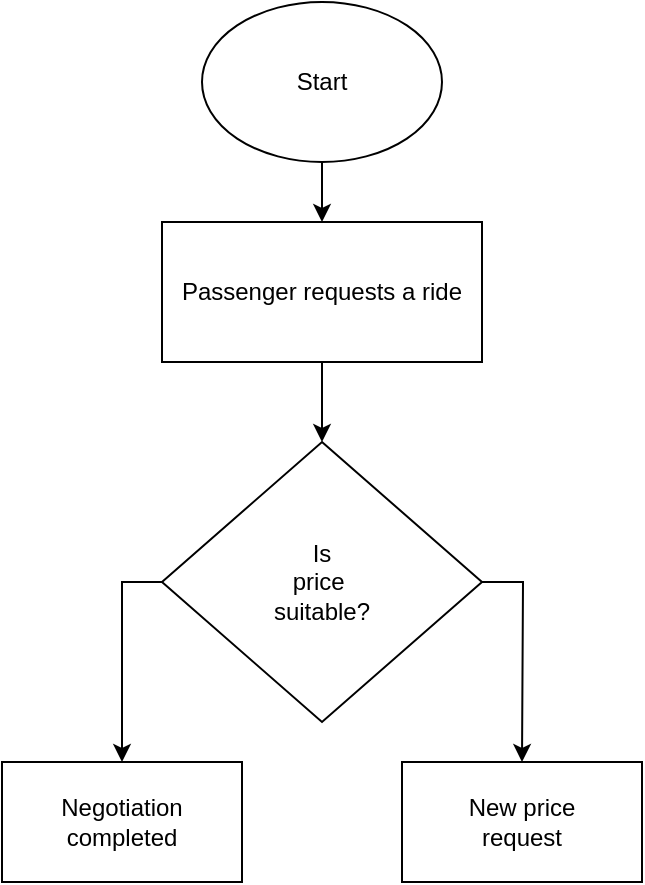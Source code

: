 <mxfile version="16.6.5" type="github">
  <diagram id="qrFzr8M6gn4D2GWuaVT7" name="Page-1">
    <mxGraphModel dx="946" dy="566" grid="1" gridSize="10" guides="1" tooltips="1" connect="1" arrows="1" fold="1" page="1" pageScale="1" pageWidth="850" pageHeight="1100" math="0" shadow="0">
      <root>
        <mxCell id="0" />
        <mxCell id="1" parent="0" />
        <mxCell id="b35UdGzB9y71jdkBOKCq-3" style="edgeStyle=orthogonalEdgeStyle;rounded=0;orthogonalLoop=1;jettySize=auto;html=1;entryX=0.5;entryY=0;entryDx=0;entryDy=0;" edge="1" parent="1" source="b35UdGzB9y71jdkBOKCq-1" target="b35UdGzB9y71jdkBOKCq-2">
          <mxGeometry relative="1" as="geometry" />
        </mxCell>
        <mxCell id="b35UdGzB9y71jdkBOKCq-1" value="Start" style="ellipse;whiteSpace=wrap;html=1;" vertex="1" parent="1">
          <mxGeometry x="350" y="70" width="120" height="80" as="geometry" />
        </mxCell>
        <mxCell id="b35UdGzB9y71jdkBOKCq-5" style="edgeStyle=orthogonalEdgeStyle;rounded=0;orthogonalLoop=1;jettySize=auto;html=1;entryX=0.5;entryY=0;entryDx=0;entryDy=0;" edge="1" parent="1" source="b35UdGzB9y71jdkBOKCq-2" target="b35UdGzB9y71jdkBOKCq-4">
          <mxGeometry relative="1" as="geometry" />
        </mxCell>
        <mxCell id="b35UdGzB9y71jdkBOKCq-2" value="Passenger requests a ride" style="rounded=0;whiteSpace=wrap;html=1;" vertex="1" parent="1">
          <mxGeometry x="330" y="180" width="160" height="70" as="geometry" />
        </mxCell>
        <mxCell id="b35UdGzB9y71jdkBOKCq-10" style="edgeStyle=orthogonalEdgeStyle;rounded=0;orthogonalLoop=1;jettySize=auto;html=1;" edge="1" parent="1" source="b35UdGzB9y71jdkBOKCq-4">
          <mxGeometry relative="1" as="geometry">
            <mxPoint x="510" y="450" as="targetPoint" />
          </mxGeometry>
        </mxCell>
        <mxCell id="b35UdGzB9y71jdkBOKCq-11" style="edgeStyle=orthogonalEdgeStyle;rounded=0;orthogonalLoop=1;jettySize=auto;html=1;" edge="1" parent="1" source="b35UdGzB9y71jdkBOKCq-4">
          <mxGeometry relative="1" as="geometry">
            <mxPoint x="310" y="450" as="targetPoint" />
          </mxGeometry>
        </mxCell>
        <mxCell id="b35UdGzB9y71jdkBOKCq-4" value="Is&lt;br&gt;price&amp;nbsp;&lt;br&gt;suitable?" style="rhombus;whiteSpace=wrap;html=1;" vertex="1" parent="1">
          <mxGeometry x="330" y="290" width="160" height="140" as="geometry" />
        </mxCell>
        <mxCell id="b35UdGzB9y71jdkBOKCq-6" value="Negotiation&lt;br&gt;completed" style="rounded=0;whiteSpace=wrap;html=1;" vertex="1" parent="1">
          <mxGeometry x="250" y="450" width="120" height="60" as="geometry" />
        </mxCell>
        <mxCell id="b35UdGzB9y71jdkBOKCq-7" value="New price&lt;br&gt;request" style="rounded=0;whiteSpace=wrap;html=1;" vertex="1" parent="1">
          <mxGeometry x="450" y="450" width="120" height="60" as="geometry" />
        </mxCell>
      </root>
    </mxGraphModel>
  </diagram>
</mxfile>
